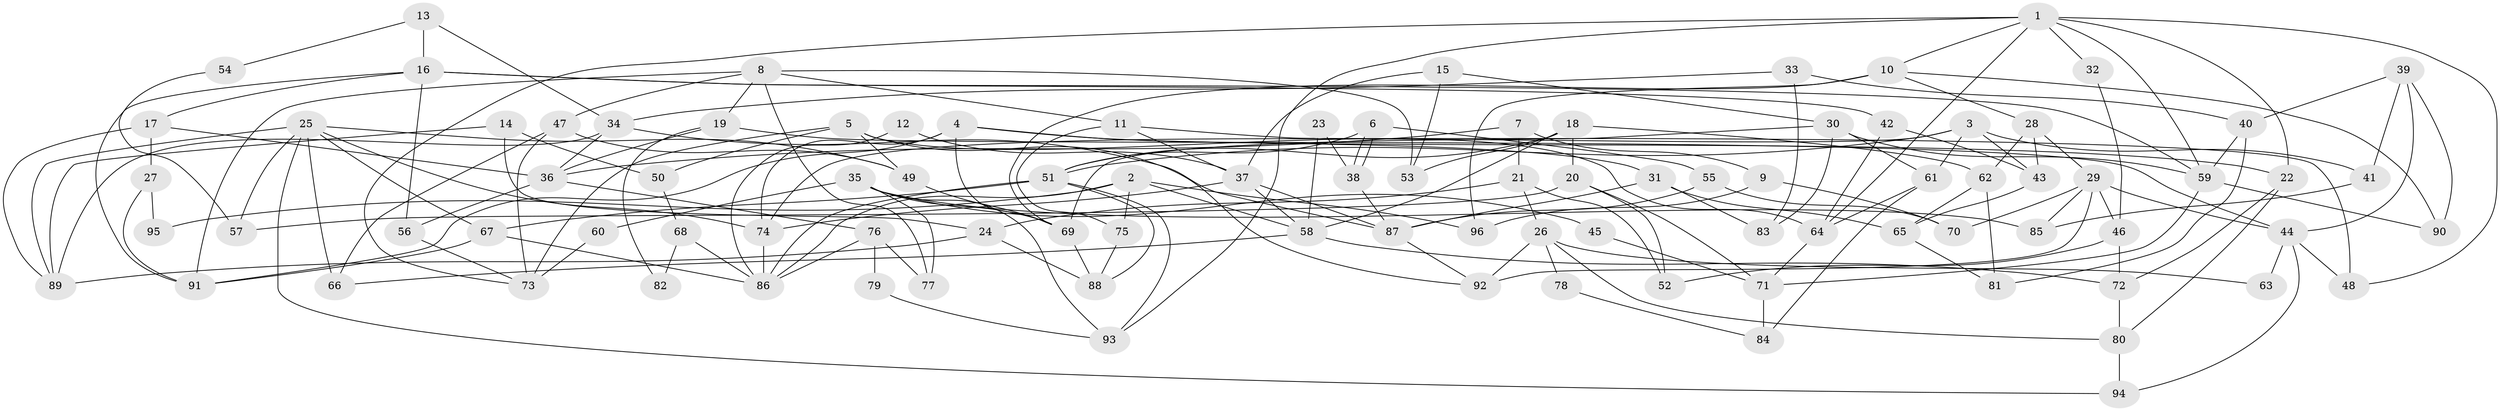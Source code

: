 // Generated by graph-tools (version 1.1) at 2025/11/02/27/25 16:11:24]
// undirected, 96 vertices, 192 edges
graph export_dot {
graph [start="1"]
  node [color=gray90,style=filled];
  1;
  2;
  3;
  4;
  5;
  6;
  7;
  8;
  9;
  10;
  11;
  12;
  13;
  14;
  15;
  16;
  17;
  18;
  19;
  20;
  21;
  22;
  23;
  24;
  25;
  26;
  27;
  28;
  29;
  30;
  31;
  32;
  33;
  34;
  35;
  36;
  37;
  38;
  39;
  40;
  41;
  42;
  43;
  44;
  45;
  46;
  47;
  48;
  49;
  50;
  51;
  52;
  53;
  54;
  55;
  56;
  57;
  58;
  59;
  60;
  61;
  62;
  63;
  64;
  65;
  66;
  67;
  68;
  69;
  70;
  71;
  72;
  73;
  74;
  75;
  76;
  77;
  78;
  79;
  80;
  81;
  82;
  83;
  84;
  85;
  86;
  87;
  88;
  89;
  90;
  91;
  92;
  93;
  94;
  95;
  96;
  1 -- 22;
  1 -- 64;
  1 -- 10;
  1 -- 32;
  1 -- 48;
  1 -- 59;
  1 -- 73;
  1 -- 93;
  2 -- 75;
  2 -- 86;
  2 -- 58;
  2 -- 95;
  2 -- 96;
  3 -- 43;
  3 -- 51;
  3 -- 41;
  3 -- 61;
  3 -- 74;
  4 -- 74;
  4 -- 69;
  4 -- 22;
  4 -- 31;
  4 -- 91;
  5 -- 64;
  5 -- 73;
  5 -- 49;
  5 -- 50;
  5 -- 92;
  6 -- 38;
  6 -- 38;
  6 -- 51;
  6 -- 55;
  7 -- 21;
  7 -- 36;
  7 -- 9;
  8 -- 11;
  8 -- 47;
  8 -- 19;
  8 -- 53;
  8 -- 77;
  8 -- 91;
  9 -- 96;
  9 -- 70;
  10 -- 28;
  10 -- 69;
  10 -- 90;
  10 -- 96;
  11 -- 37;
  11 -- 48;
  11 -- 75;
  12 -- 37;
  12 -- 86;
  13 -- 16;
  13 -- 34;
  13 -- 54;
  14 -- 24;
  14 -- 89;
  14 -- 50;
  15 -- 53;
  15 -- 37;
  15 -- 30;
  16 -- 91;
  16 -- 59;
  16 -- 17;
  16 -- 42;
  16 -- 56;
  17 -- 36;
  17 -- 27;
  17 -- 89;
  18 -- 58;
  18 -- 51;
  18 -- 20;
  18 -- 53;
  18 -- 62;
  19 -- 36;
  19 -- 44;
  19 -- 82;
  20 -- 71;
  20 -- 52;
  20 -- 57;
  21 -- 26;
  21 -- 52;
  21 -- 24;
  22 -- 80;
  22 -- 72;
  23 -- 58;
  23 -- 38;
  24 -- 89;
  24 -- 88;
  25 -- 49;
  25 -- 74;
  25 -- 57;
  25 -- 66;
  25 -- 67;
  25 -- 89;
  25 -- 94;
  26 -- 92;
  26 -- 80;
  26 -- 63;
  26 -- 78;
  27 -- 91;
  27 -- 95;
  28 -- 62;
  28 -- 29;
  28 -- 43;
  29 -- 44;
  29 -- 85;
  29 -- 46;
  29 -- 70;
  29 -- 92;
  30 -- 69;
  30 -- 59;
  30 -- 61;
  30 -- 83;
  31 -- 87;
  31 -- 65;
  31 -- 83;
  32 -- 46;
  33 -- 34;
  33 -- 83;
  33 -- 40;
  34 -- 87;
  34 -- 89;
  34 -- 36;
  35 -- 93;
  35 -- 69;
  35 -- 45;
  35 -- 60;
  35 -- 77;
  35 -- 85;
  36 -- 76;
  36 -- 56;
  37 -- 87;
  37 -- 74;
  37 -- 58;
  38 -- 87;
  39 -- 40;
  39 -- 90;
  39 -- 41;
  39 -- 44;
  40 -- 59;
  40 -- 81;
  41 -- 85;
  42 -- 43;
  42 -- 64;
  43 -- 65;
  44 -- 48;
  44 -- 63;
  44 -- 94;
  45 -- 71;
  46 -- 72;
  46 -- 52;
  47 -- 73;
  47 -- 66;
  47 -- 49;
  49 -- 69;
  50 -- 68;
  51 -- 88;
  51 -- 67;
  51 -- 86;
  51 -- 93;
  54 -- 57;
  55 -- 70;
  55 -- 87;
  56 -- 73;
  58 -- 66;
  58 -- 72;
  59 -- 71;
  59 -- 90;
  60 -- 73;
  61 -- 64;
  61 -- 84;
  62 -- 81;
  62 -- 65;
  64 -- 71;
  65 -- 81;
  67 -- 91;
  67 -- 86;
  68 -- 86;
  68 -- 82;
  69 -- 88;
  71 -- 84;
  72 -- 80;
  74 -- 86;
  75 -- 88;
  76 -- 86;
  76 -- 77;
  76 -- 79;
  78 -- 84;
  79 -- 93;
  80 -- 94;
  87 -- 92;
}
